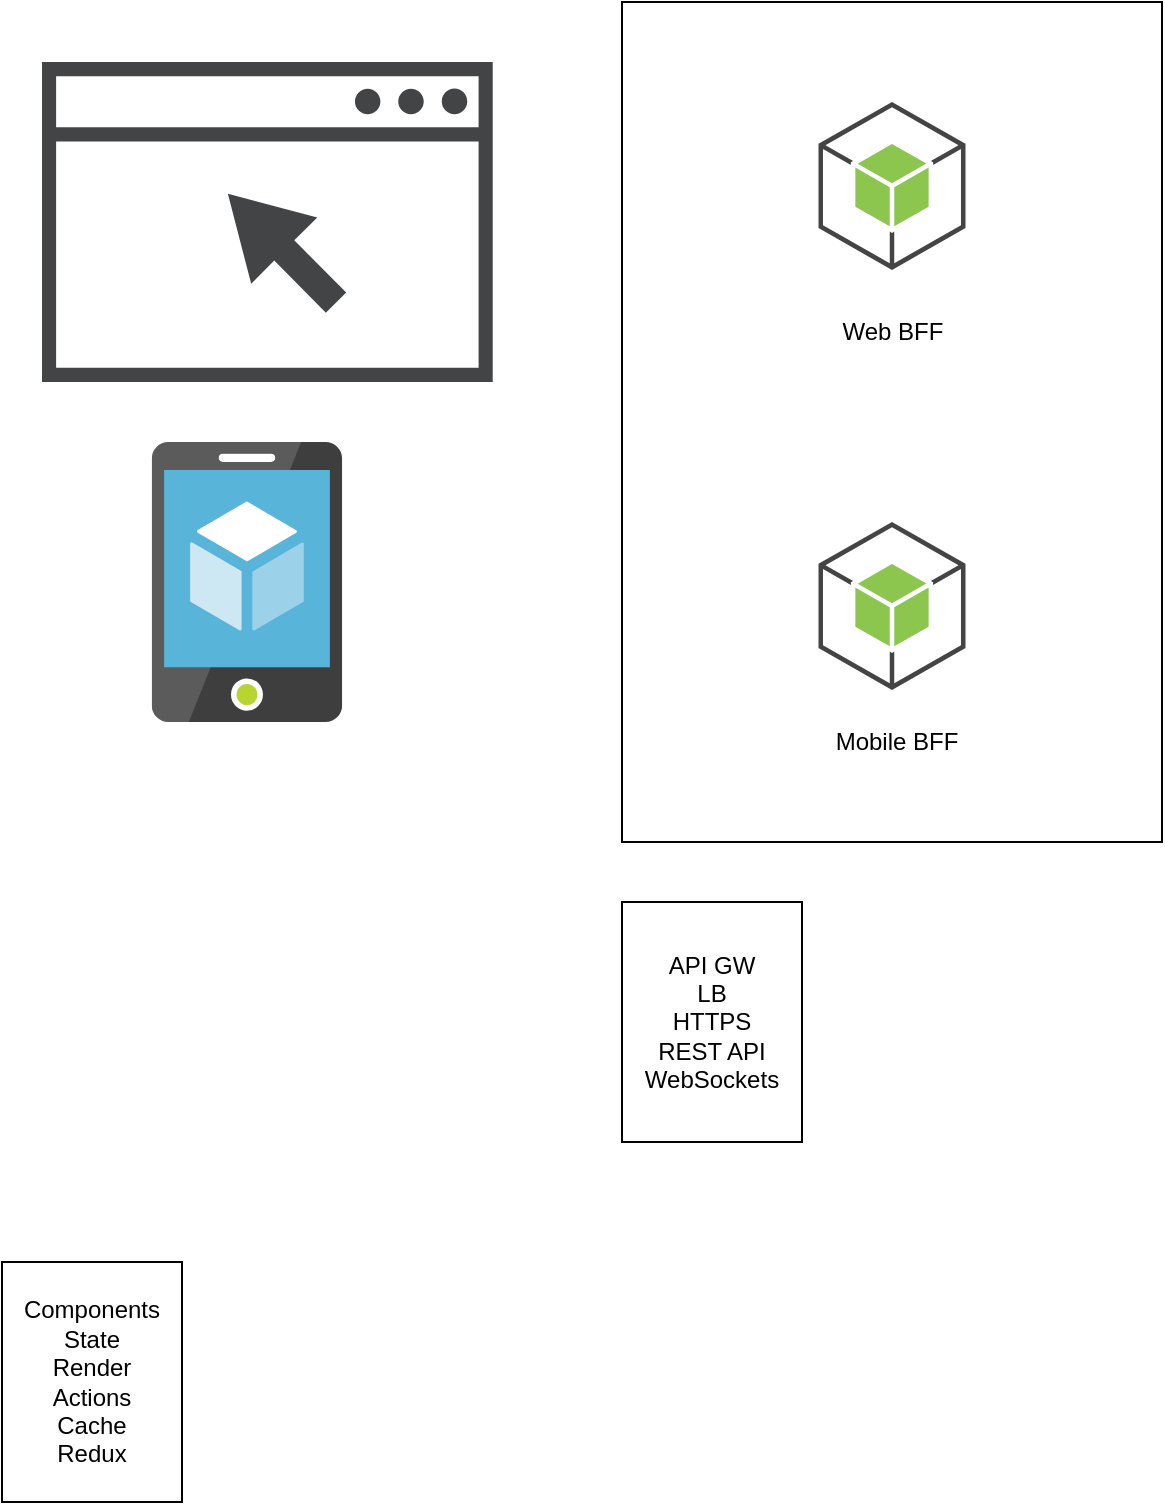 <mxfile version="24.7.8">
  <diagram name="Page-1" id="gGFVpbLSIsGEdfFBn-lv">
    <mxGraphModel dx="1366" dy="741" grid="1" gridSize="10" guides="1" tooltips="1" connect="1" arrows="1" fold="1" page="1" pageScale="1" pageWidth="850" pageHeight="1100" math="0" shadow="0">
      <root>
        <mxCell id="0" />
        <mxCell id="1" parent="0" />
        <mxCell id="limKxP_2p90t2osSJmJ2-1" value="Components&lt;div&gt;State&lt;/div&gt;&lt;div&gt;Render&lt;/div&gt;&lt;div&gt;Actions&lt;/div&gt;&lt;div&gt;Cache&lt;/div&gt;&lt;div&gt;Redux&lt;/div&gt;" style="rounded=0;whiteSpace=wrap;html=1;" parent="1" vertex="1">
          <mxGeometry x="70" y="650" width="90" height="120" as="geometry" />
        </mxCell>
        <mxCell id="jDRazWFaXFvEp9EL-_du-1" value="" style="shape=image;html=1;verticalAlign=top;verticalLabelPosition=bottom;labelBackgroundColor=#ffffff;imageAspect=0;aspect=fixed;image=https://cdn1.iconfinder.com/data/icons/unicons-line-vol-5/24/react-128.png" parent="1" vertex="1">
          <mxGeometry x="80" y="570" width="70" height="70" as="geometry" />
        </mxCell>
        <mxCell id="jDRazWFaXFvEp9EL-_du-8" value="" style="sketch=0;pointerEvents=1;shadow=0;dashed=0;html=1;strokeColor=none;fillColor=#434445;aspect=fixed;labelPosition=center;verticalLabelPosition=bottom;verticalAlign=top;align=center;outlineConnect=0;shape=mxgraph.vvd.web_browser;" parent="1" vertex="1">
          <mxGeometry x="90" y="50" width="225.35" height="160" as="geometry" />
        </mxCell>
        <mxCell id="jDRazWFaXFvEp9EL-_du-9" value="" style="shape=image;verticalLabelPosition=bottom;labelBackgroundColor=default;verticalAlign=top;aspect=fixed;imageAspect=0;image=https://upload.wikimedia.org/wikipedia/commons/thumb/e/e1/Google_Chrome_icon_%28February_2022%29.svg/1200px-Google_Chrome_icon_%28February_2022%29.svg.png;" parent="1" vertex="1">
          <mxGeometry x="120" y="110" width="50" height="50" as="geometry" />
        </mxCell>
        <mxCell id="8ITqKgIltGuzllzl_BjD-3" value="" style="image;sketch=0;aspect=fixed;html=1;points=[];align=center;fontSize=12;image=img/lib/mscae/App_Service_Mobile_App.svg;" vertex="1" parent="1">
          <mxGeometry x="144.88" y="240" width="95.2" height="140" as="geometry" />
        </mxCell>
        <mxCell id="8ITqKgIltGuzllzl_BjD-4" value="" style="rounded=0;whiteSpace=wrap;html=1;" vertex="1" parent="1">
          <mxGeometry x="380" y="20" width="270" height="420" as="geometry" />
        </mxCell>
        <mxCell id="8ITqKgIltGuzllzl_BjD-5" value="" style="outlineConnect=0;dashed=0;verticalLabelPosition=bottom;verticalAlign=top;align=center;html=1;shape=mxgraph.aws3.android;fillColor=#8CC64F;gradientColor=none;" vertex="1" parent="1">
          <mxGeometry x="478.25" y="70" width="73.5" height="84" as="geometry" />
        </mxCell>
        <mxCell id="8ITqKgIltGuzllzl_BjD-6" value="" style="outlineConnect=0;dashed=0;verticalLabelPosition=bottom;verticalAlign=top;align=center;html=1;shape=mxgraph.aws3.android;fillColor=#8CC64F;gradientColor=none;" vertex="1" parent="1">
          <mxGeometry x="478.25" y="280" width="73.5" height="84" as="geometry" />
        </mxCell>
        <mxCell id="8ITqKgIltGuzllzl_BjD-7" value="Web BFF" style="text;html=1;align=center;verticalAlign=middle;resizable=0;points=[];autosize=1;strokeColor=none;fillColor=none;" vertex="1" parent="1">
          <mxGeometry x="480" y="170" width="70" height="30" as="geometry" />
        </mxCell>
        <mxCell id="8ITqKgIltGuzllzl_BjD-8" value="Mobile BFF" style="text;html=1;align=center;verticalAlign=middle;resizable=0;points=[];autosize=1;strokeColor=none;fillColor=none;" vertex="1" parent="1">
          <mxGeometry x="477" y="375" width="80" height="30" as="geometry" />
        </mxCell>
        <mxCell id="8ITqKgIltGuzllzl_BjD-9" value="API GW&lt;div&gt;LB&lt;/div&gt;&lt;div&gt;HTTPS&lt;/div&gt;&lt;div&gt;REST API&lt;/div&gt;&lt;div&gt;WebSockets&lt;/div&gt;" style="rounded=0;whiteSpace=wrap;html=1;" vertex="1" parent="1">
          <mxGeometry x="380" y="470" width="90" height="120" as="geometry" />
        </mxCell>
      </root>
    </mxGraphModel>
  </diagram>
</mxfile>
